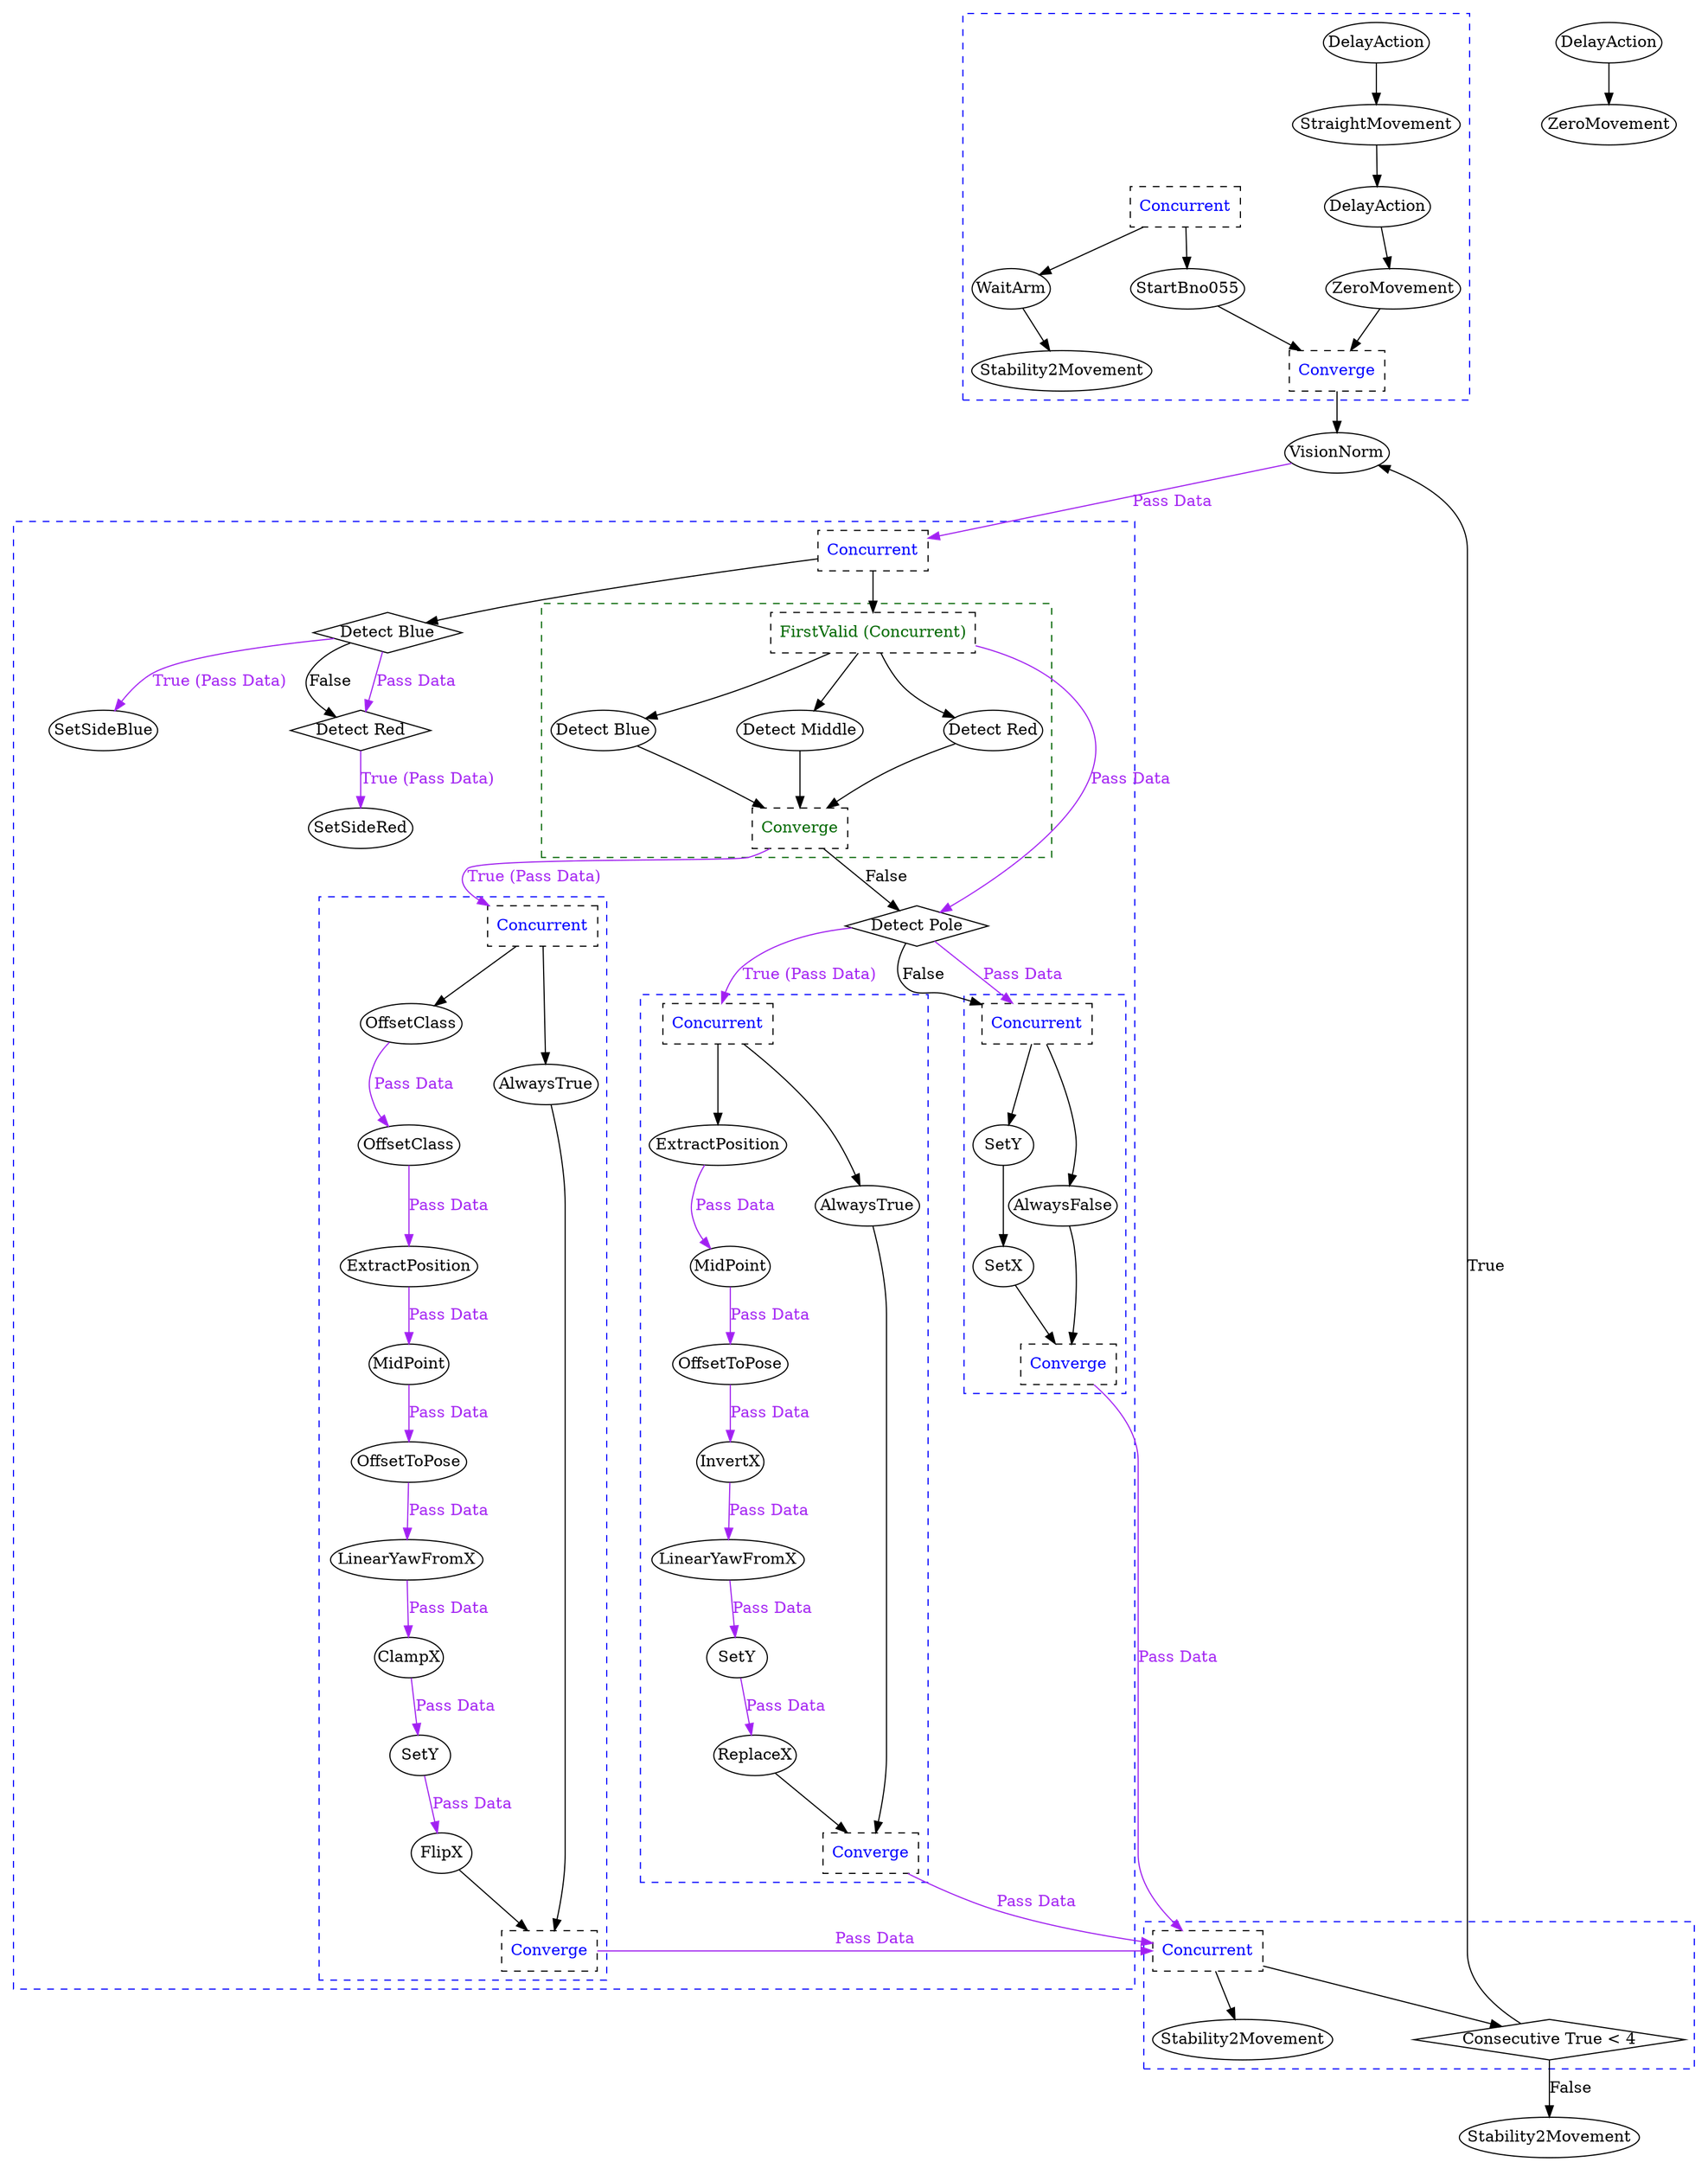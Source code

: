 digraph G {
	splines = true;
	nodesep = 1.0;
	bgcolor = "none"
	"cc86333a-5040-4ff4-b51e-bdce8cd7cf09" [shape = diamond];
	subgraph "cluster_7f94d89d-0bbc-4332-88ec-64e8ec1dcdfb" {
		style = dashed;
		color = blue;
		"b269c51a-1288-4aa9-ad94-51d6f4b61da4" -> "4bbbfc81-c511-4449-9ffd-f3cbce5d853a" ;
		"4bbbfc81-c511-4449-9ffd-f3cbce5d853a" -> "1b883170-4aaf-42e8-800b-68ef8d10a3a6" ;
		"7747b0ed-2d2d-4e16-9ce2-be5215be2a47" -> "b269c51a-1288-4aa9-ad94-51d6f4b61da4" ;
		"0214c503-aa6d-4c80-bf1f-8bbded8ade38" -> "deeaad4c-bce7-41be-87d1-78df985ea4cf" ;
		"21dfca03-5b8f-4d9a-b6cd-37ec393dbe78" -> "0214c503-aa6d-4c80-bf1f-8bbded8ade38";
		"21dfca03-5b8f-4d9a-b6cd-37ec393dbe78" -> "86c97913-c317-4835-9801-835a1d8f5efb";
		"1b883170-4aaf-42e8-800b-68ef8d10a3a6" -> "7a013323-ad01-455e-895c-28d87559f760";
		"86c97913-c317-4835-9801-835a1d8f5efb" -> "7a013323-ad01-455e-895c-28d87559f760";
		"21dfca03-5b8f-4d9a-b6cd-37ec393dbe78" [label = "Concurrent", shape = box, fontcolor = blue, style = dashed];
		"0214c503-aa6d-4c80-bf1f-8bbded8ade38" [label = "WaitArm", margin = 0];
		"deeaad4c-bce7-41be-87d1-78df985ea4cf" [label = "Stability2Movement", margin = 0];
		"7747b0ed-2d2d-4e16-9ce2-be5215be2a47" [label = "DelayAction", margin = 0];
		"b269c51a-1288-4aa9-ad94-51d6f4b61da4" [label = "StraightMovement", margin = 0];
		"4bbbfc81-c511-4449-9ffd-f3cbce5d853a" [label = "DelayAction", margin = 0];
		"1b883170-4aaf-42e8-800b-68ef8d10a3a6" [label = "ZeroMovement", margin = 0];
		"86c97913-c317-4835-9801-835a1d8f5efb" [label = "StartBno055", margin = 0];
		"7a013323-ad01-455e-895c-28d87559f760" [label = "Converge", shape = box, fontcolor = blue, style = dashed];
	}
	
	subgraph "cluster_59fddf74-ee6f-4ea6-9348-f66e3b14d49b" {
		style = dashed;
		color = blue;
		"919b3431-aea6-4947-a15a-323d3bebff6b" [shape = diamond];
		"0f583848-6c28-491c-b0fa-1370cc42fbd5" [shape = diamond];
		"ce044729-da0d-41bd-b681-e2d6a3b893b4" [shape = diamond];
		"92765198-d468-4e2f-8e40-1aa23f7234c4" [shape = diamond];
		subgraph "cluster_e5d9d59c-8c5e-4bb1-8ddc-88a8a6fdc40e" {
			style = dashed;
			color = blue;
			"debc46bf-99eb-4499-ab88-88d82257327d" -> "84b818b2-3973-4478-9c13-d0751fae958d" [color = purple, fontcolor = purple, label = "Pass Data"];
			"b8cf9810-2cd7-4fb5-9e6a-69e4340787f4" -> "debc46bf-99eb-4499-ab88-88d82257327d" [color = purple, fontcolor = purple, label = "Pass Data"];
			"d0015e4c-c20e-4964-89ce-63e8e926ce2c" -> "b8cf9810-2cd7-4fb5-9e6a-69e4340787f4" [color = purple, fontcolor = purple, label = "Pass Data"];
			"83d8edc6-90d9-4dd5-8f9c-8ff7c6b9c473" -> "d0015e4c-c20e-4964-89ce-63e8e926ce2c" [color = purple, fontcolor = purple, label = "Pass Data"];
			"f71cfd4c-1142-4c76-bd97-c61c4d5271c8" -> "83d8edc6-90d9-4dd5-8f9c-8ff7c6b9c473" [color = purple, fontcolor = purple, label = "Pass Data"];
			"db254ae5-19f7-456e-ba79-e3a074c5b495" -> "f71cfd4c-1142-4c76-bd97-c61c4d5271c8" [color = purple, fontcolor = purple, label = "Pass Data"];
			"24a78b20-e969-444d-be7f-00035368c6f8" -> "db254ae5-19f7-456e-ba79-e3a074c5b495" [color = purple, fontcolor = purple, label = "Pass Data"];
			"6e86f604-3e0e-488a-a908-47985405bc4e" -> "24a78b20-e969-444d-be7f-00035368c6f8" [color = purple, fontcolor = purple, label = "Pass Data"];
			"1a730df9-a2d5-4d77-b699-75a8fe7e7105" -> "6e86f604-3e0e-488a-a908-47985405bc4e";
			"1a730df9-a2d5-4d77-b699-75a8fe7e7105" -> "72c160e1-91d8-4a52-8dc6-b0d4453399bd";
			"84b818b2-3973-4478-9c13-d0751fae958d" -> "4c9e179c-cfd2-4495-bbdc-3c6fb1d2fb73";
			"72c160e1-91d8-4a52-8dc6-b0d4453399bd" -> "4c9e179c-cfd2-4495-bbdc-3c6fb1d2fb73";
			"1a730df9-a2d5-4d77-b699-75a8fe7e7105" [label = "Concurrent", shape = box, fontcolor = blue, style = dashed];
			"6e86f604-3e0e-488a-a908-47985405bc4e" [label = "OffsetClass", margin = 0];
			"24a78b20-e969-444d-be7f-00035368c6f8" [label = "OffsetClass", margin = 0];
			"db254ae5-19f7-456e-ba79-e3a074c5b495" [label = "ExtractPosition", margin = 0];
			"f71cfd4c-1142-4c76-bd97-c61c4d5271c8" [label = "MidPoint", margin = 0];
			"83d8edc6-90d9-4dd5-8f9c-8ff7c6b9c473" [label = "OffsetToPose", margin = 0];
			"d0015e4c-c20e-4964-89ce-63e8e926ce2c" [label = "LinearYawFromX", margin = 0];
			"b8cf9810-2cd7-4fb5-9e6a-69e4340787f4" [label = "ClampX", margin = 0];
			"debc46bf-99eb-4499-ab88-88d82257327d" [label = "SetY", margin = 0];
			"84b818b2-3973-4478-9c13-d0751fae958d" [label = "FlipX", margin = 0];
			"72c160e1-91d8-4a52-8dc6-b0d4453399bd" [label = "AlwaysTrue", margin = 0];
			"4c9e179c-cfd2-4495-bbdc-3c6fb1d2fb73" [label = "Converge", shape = box, fontcolor = blue, style = dashed];
		}
		
		subgraph "cluster_d2259654-584b-4efc-a329-a245baa9f199" {
			style = dashed;
			color = blue;
			"bf7b9294-72e9-41e9-a0f3-c73c71b9af4d" -> "c8ace203-dcab-4ef9-ba79-fba875f8ecfe" [color = purple, fontcolor = purple, label = "Pass Data"];
			"79c4e0dd-644c-4a82-846f-7e5d4cef8fa5" -> "bf7b9294-72e9-41e9-a0f3-c73c71b9af4d" [color = purple, fontcolor = purple, label = "Pass Data"];
			"89233ffa-2e9c-4ece-94ea-7e6b9d659184" -> "79c4e0dd-644c-4a82-846f-7e5d4cef8fa5" [color = purple, fontcolor = purple, label = "Pass Data"];
			"27277e52-95c2-4000-ac88-fc99bdfdb90a" -> "89233ffa-2e9c-4ece-94ea-7e6b9d659184" [color = purple, fontcolor = purple, label = "Pass Data"];
			"fd05cb8e-9bd9-4a0c-9ed5-ed8abdfdbe12" -> "27277e52-95c2-4000-ac88-fc99bdfdb90a" [color = purple, fontcolor = purple, label = "Pass Data"];
			"2a6bba80-4431-40e1-a60e-5baab0669b65" -> "fd05cb8e-9bd9-4a0c-9ed5-ed8abdfdbe12" [color = purple, fontcolor = purple, label = "Pass Data"];
			"ca15e0dd-f917-4a95-88fe-06d9b4f721bf" -> "2a6bba80-4431-40e1-a60e-5baab0669b65";
			"ca15e0dd-f917-4a95-88fe-06d9b4f721bf" -> "8d071395-1ac0-4de5-8ca1-63daa0e81b92";
			"c8ace203-dcab-4ef9-ba79-fba875f8ecfe" -> "c5dc0c20-e6b0-49c4-a9c3-bd57ba912352";
			"8d071395-1ac0-4de5-8ca1-63daa0e81b92" -> "c5dc0c20-e6b0-49c4-a9c3-bd57ba912352";
			"ca15e0dd-f917-4a95-88fe-06d9b4f721bf" [label = "Concurrent", shape = box, fontcolor = blue, style = dashed];
			"2a6bba80-4431-40e1-a60e-5baab0669b65" [label = "ExtractPosition", margin = 0];
			"fd05cb8e-9bd9-4a0c-9ed5-ed8abdfdbe12" [label = "MidPoint", margin = 0];
			"27277e52-95c2-4000-ac88-fc99bdfdb90a" [label = "OffsetToPose", margin = 0];
			"89233ffa-2e9c-4ece-94ea-7e6b9d659184" [label = "InvertX", margin = 0];
			"79c4e0dd-644c-4a82-846f-7e5d4cef8fa5" [label = "LinearYawFromX", margin = 0];
			"bf7b9294-72e9-41e9-a0f3-c73c71b9af4d" [label = "SetY", margin = 0];
			"c8ace203-dcab-4ef9-ba79-fba875f8ecfe" [label = "ReplaceX", margin = 0];
			"8d071395-1ac0-4de5-8ca1-63daa0e81b92" [label = "AlwaysTrue", margin = 0];
			"c5dc0c20-e6b0-49c4-a9c3-bd57ba912352" [label = "Converge", shape = box, fontcolor = blue, style = dashed];
		}
		
		subgraph "cluster_1d020976-7d8b-4272-a0bb-ba07bd628a26" {
			style = dashed;
			color = blue;
			"da52b1f4-d48f-4e3c-98c6-d93d06b5fb7d" -> "d7a6fbab-3e9c-4257-a996-1cbc346b7b54" ;
			"f9e9b189-26e1-4f8a-8c67-09e33ef27aba" -> "da52b1f4-d48f-4e3c-98c6-d93d06b5fb7d";
			"f9e9b189-26e1-4f8a-8c67-09e33ef27aba" -> "e30799f6-5e4d-4d97-a72a-7e69a8940254";
			"d7a6fbab-3e9c-4257-a996-1cbc346b7b54" -> "479ed0e7-bd37-4e2e-ac31-bec33ac906c9";
			"e30799f6-5e4d-4d97-a72a-7e69a8940254" -> "479ed0e7-bd37-4e2e-ac31-bec33ac906c9";
			"f9e9b189-26e1-4f8a-8c67-09e33ef27aba" [label = "Concurrent", shape = box, fontcolor = blue, style = dashed];
			"da52b1f4-d48f-4e3c-98c6-d93d06b5fb7d" [label = "SetY", margin = 0];
			"d7a6fbab-3e9c-4257-a996-1cbc346b7b54" [label = "SetX", margin = 0];
			"e30799f6-5e4d-4d97-a72a-7e69a8940254" [label = "AlwaysFalse", margin = 0];
			"479ed0e7-bd37-4e2e-ac31-bec33ac906c9" [label = "Converge", shape = box, fontcolor = blue, style = dashed];
		}
		
		subgraph "cluster_b96840da-c3dc-4266-8026-5ef1645e50b9" {
			style = dashed;
			color = darkgreen;
			"dcee730f-714b-4fd9-a6e0-6750e09e6a8c" -> "ea94c576-0745-427b-aef4-f3ce5cbe6da6";
			"dcee730f-714b-4fd9-a6e0-6750e09e6a8c" -> "aadd3fc7-bd10-497b-8b16-cb08e1f8dff4";
			"dcee730f-714b-4fd9-a6e0-6750e09e6a8c" -> "7e75e082-f78d-40ae-bc5b-e219a32c0bfd";
			"ea94c576-0745-427b-aef4-f3ce5cbe6da6" -> "92765198-d468-4e2f-8e40-1aa23f7234c4";
			"aadd3fc7-bd10-497b-8b16-cb08e1f8dff4" -> "92765198-d468-4e2f-8e40-1aa23f7234c4";
			"7e75e082-f78d-40ae-bc5b-e219a32c0bfd" -> "92765198-d468-4e2f-8e40-1aa23f7234c4";
			"dcee730f-714b-4fd9-a6e0-6750e09e6a8c" [label = "FirstValid (Concurrent)", shape = box, fontcolor = darkgreen, style = dashed];
			"ea94c576-0745-427b-aef4-f3ce5cbe6da6" [label = "Detect Blue", margin = 0];
			"aadd3fc7-bd10-497b-8b16-cb08e1f8dff4" [label = "Detect Middle", margin = 0];
			"7e75e082-f78d-40ae-bc5b-e219a32c0bfd" [label = "Detect Red", margin = 0];
			"92765198-d468-4e2f-8e40-1aa23f7234c4" [label = "Converge", shape = box, fontcolor = darkgreen, style = dashed];
		}
		
		"919b3431-aea6-4947-a15a-323d3bebff6b" -> "78b5c371-93aa-49a3-b727-9adb3a825f27" [color = purple, fontcolor = purple, label = "True (Pass Data)"];
		"0f583848-6c28-491c-b0fa-1370cc42fbd5" -> "0ff63287-b7be-49ba-8c21-c9c42bd51850" [color = purple, fontcolor = purple, label = "True (Pass Data)"];
		"0f583848-6c28-491c-b0fa-1370cc42fbd5" -> "919b3431-aea6-4947-a15a-323d3bebff6b" [label = "False"];
		"0f583848-6c28-491c-b0fa-1370cc42fbd5" -> "919b3431-aea6-4947-a15a-323d3bebff6b" [color = purple, fontcolor = purple, label = "Pass Data"];
		"ce044729-da0d-41bd-b681-e2d6a3b893b4" -> "ca15e0dd-f917-4a95-88fe-06d9b4f721bf" [color = purple, fontcolor = purple, label = "True (Pass Data)"];
		"ce044729-da0d-41bd-b681-e2d6a3b893b4" -> "f9e9b189-26e1-4f8a-8c67-09e33ef27aba" [label = "False"];
		"ce044729-da0d-41bd-b681-e2d6a3b893b4" -> "f9e9b189-26e1-4f8a-8c67-09e33ef27aba" [color = purple, fontcolor = purple, label = "Pass Data"];
		"92765198-d468-4e2f-8e40-1aa23f7234c4" -> "1a730df9-a2d5-4d77-b699-75a8fe7e7105" [color = purple, fontcolor = purple, label = "True (Pass Data)"];
		"92765198-d468-4e2f-8e40-1aa23f7234c4" -> "ce044729-da0d-41bd-b681-e2d6a3b893b4" [label = "False"];
		"dcee730f-714b-4fd9-a6e0-6750e09e6a8c" -> "ce044729-da0d-41bd-b681-e2d6a3b893b4" [color = purple, fontcolor = purple, label = "Pass Data"];
		"ce4af3fd-0599-4f8b-afa1-6911db1a30fb" -> "0f583848-6c28-491c-b0fa-1370cc42fbd5";
		"ce4af3fd-0599-4f8b-afa1-6911db1a30fb" -> "dcee730f-714b-4fd9-a6e0-6750e09e6a8c";
		"ce4af3fd-0599-4f8b-afa1-6911db1a30fb" [label = "Concurrent", shape = box, fontcolor = blue, style = dashed];
		"0ff63287-b7be-49ba-8c21-c9c42bd51850" [label = "SetSideBlue", margin = 0];
		"78b5c371-93aa-49a3-b727-9adb3a825f27" [label = "SetSideRed", margin = 0];
		"919b3431-aea6-4947-a15a-323d3bebff6b" [label = "Detect Red", margin = 0];
		"0f583848-6c28-491c-b0fa-1370cc42fbd5" [label = "Detect Blue", margin = 0];
		"ce044729-da0d-41bd-b681-e2d6a3b893b4" [label = "Detect Pole", margin = 0];
	}
	
	subgraph "cluster_cbf6dd95-4e03-4c24-a01d-5f3ff95ac48c" {
		style = dashed;
		color = blue;
		"09db8c5a-faa1-49ad-b656-91c6270e9492" -> "d70760df-a0c0-4b1a-82be-5fd419f490a9";
		"09db8c5a-faa1-49ad-b656-91c6270e9492" -> "cc86333a-5040-4ff4-b51e-bdce8cd7cf09";
		"09db8c5a-faa1-49ad-b656-91c6270e9492" [label = "Concurrent", shape = box, fontcolor = blue, style = dashed];
		"d70760df-a0c0-4b1a-82be-5fd419f490a9" [label = "Stability2Movement", margin = 0];
		"cc86333a-5040-4ff4-b51e-bdce8cd7cf09" [label = "Consecutive True < 4", margin = 0];
	}
	
	"4c9e179c-cfd2-4495-bbdc-3c6fb1d2fb73" -> "09db8c5a-faa1-49ad-b656-91c6270e9492" [color = purple, fontcolor = purple, label = "Pass Data"];
	"c5dc0c20-e6b0-49c4-a9c3-bd57ba912352" -> "09db8c5a-faa1-49ad-b656-91c6270e9492" [color = purple, fontcolor = purple, label = "Pass Data"];
	"479ed0e7-bd37-4e2e-ac31-bec33ac906c9" -> "09db8c5a-faa1-49ad-b656-91c6270e9492" [color = purple, fontcolor = purple, label = "Pass Data"];
	"79e33603-c6fd-45dd-beb5-c908e30c114b" -> "ce4af3fd-0599-4f8b-afa1-6911db1a30fb" [color = purple, fontcolor = purple, label = "Pass Data"];
	"cc86333a-5040-4ff4-b51e-bdce8cd7cf09" -> "79e33603-c6fd-45dd-beb5-c908e30c114b" [label = "True"];
	"5a6cd27f-b457-4c93-9fe3-4d39341fa122" -> "3eb6b94c-f862-4700-893b-94c51639f43c" ;
	"cc86333a-5040-4ff4-b51e-bdce8cd7cf09" -> "46308a1c-fc62-4255-8f8a-35e31b23dd7b" [label = "False"];
	"7a013323-ad01-455e-895c-28d87559f760" -> "79e33603-c6fd-45dd-beb5-c908e30c114b" ;
	"79e33603-c6fd-45dd-beb5-c908e30c114b" [label = "VisionNorm", margin = 0];
	"46308a1c-fc62-4255-8f8a-35e31b23dd7b" [label = "Stability2Movement", margin = 0];
	"5a6cd27f-b457-4c93-9fe3-4d39341fa122" [label = "DelayAction", margin = 0];
	"3eb6b94c-f862-4700-893b-94c51639f43c" [label = "ZeroMovement", margin = 0];
}
